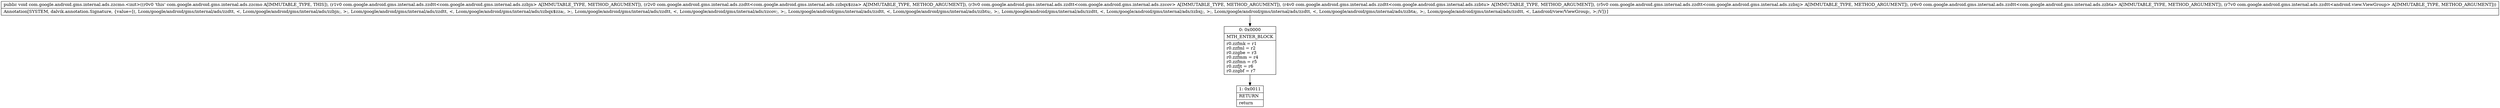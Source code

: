 digraph "CFG forcom.google.android.gms.internal.ads.zzcmo.\<init\>(Lcom\/google\/android\/gms\/internal\/ads\/zzdtt;Lcom\/google\/android\/gms\/internal\/ads\/zzdtt;Lcom\/google\/android\/gms\/internal\/ads\/zzdtt;Lcom\/google\/android\/gms\/internal\/ads\/zzdtt;Lcom\/google\/android\/gms\/internal\/ads\/zzdtt;Lcom\/google\/android\/gms\/internal\/ads\/zzdtt;Lcom\/google\/android\/gms\/internal\/ads\/zzdtt;)V" {
Node_0 [shape=record,label="{0\:\ 0x0000|MTH_ENTER_BLOCK\l|r0.zzfmk = r1\lr0.zzfml = r2\lr0.zzgbe = r3\lr0.zzfmm = r4\lr0.zzfmn = r5\lr0.zzfjt = r6\lr0.zzgbf = r7\l}"];
Node_1 [shape=record,label="{1\:\ 0x0011|RETURN\l|return\l}"];
MethodNode[shape=record,label="{public void com.google.android.gms.internal.ads.zzcmo.\<init\>((r0v0 'this' com.google.android.gms.internal.ads.zzcmo A[IMMUTABLE_TYPE, THIS]), (r1v0 com.google.android.gms.internal.ads.zzdtt\<com.google.android.gms.internal.ads.zzbjn\> A[IMMUTABLE_TYPE, METHOD_ARGUMENT]), (r2v0 com.google.android.gms.internal.ads.zzdtt\<com.google.android.gms.internal.ads.zzbqx$zza\> A[IMMUTABLE_TYPE, METHOD_ARGUMENT]), (r3v0 com.google.android.gms.internal.ads.zzdtt\<com.google.android.gms.internal.ads.zzcov\> A[IMMUTABLE_TYPE, METHOD_ARGUMENT]), (r4v0 com.google.android.gms.internal.ads.zzdtt\<com.google.android.gms.internal.ads.zzbtu\> A[IMMUTABLE_TYPE, METHOD_ARGUMENT]), (r5v0 com.google.android.gms.internal.ads.zzdtt\<com.google.android.gms.internal.ads.zzbxj\> A[IMMUTABLE_TYPE, METHOD_ARGUMENT]), (r6v0 com.google.android.gms.internal.ads.zzdtt\<com.google.android.gms.internal.ads.zzbta\> A[IMMUTABLE_TYPE, METHOD_ARGUMENT]), (r7v0 com.google.android.gms.internal.ads.zzdtt\<android.view.ViewGroup\> A[IMMUTABLE_TYPE, METHOD_ARGUMENT]))  | Annotation[SYSTEM, dalvik.annotation.Signature, \{value=[(, Lcom\/google\/android\/gms\/internal\/ads\/zzdtt, \<, Lcom\/google\/android\/gms\/internal\/ads\/zzbjn;, \>;, Lcom\/google\/android\/gms\/internal\/ads\/zzdtt, \<, Lcom\/google\/android\/gms\/internal\/ads\/zzbqx$zza;, \>;, Lcom\/google\/android\/gms\/internal\/ads\/zzdtt, \<, Lcom\/google\/android\/gms\/internal\/ads\/zzcov;, \>;, Lcom\/google\/android\/gms\/internal\/ads\/zzdtt, \<, Lcom\/google\/android\/gms\/internal\/ads\/zzbtu;, \>;, Lcom\/google\/android\/gms\/internal\/ads\/zzdtt, \<, Lcom\/google\/android\/gms\/internal\/ads\/zzbxj;, \>;, Lcom\/google\/android\/gms\/internal\/ads\/zzdtt, \<, Lcom\/google\/android\/gms\/internal\/ads\/zzbta;, \>;, Lcom\/google\/android\/gms\/internal\/ads\/zzdtt, \<, Landroid\/view\/ViewGroup;, \>;)V]\}]\l}"];
MethodNode -> Node_0;
Node_0 -> Node_1;
}

